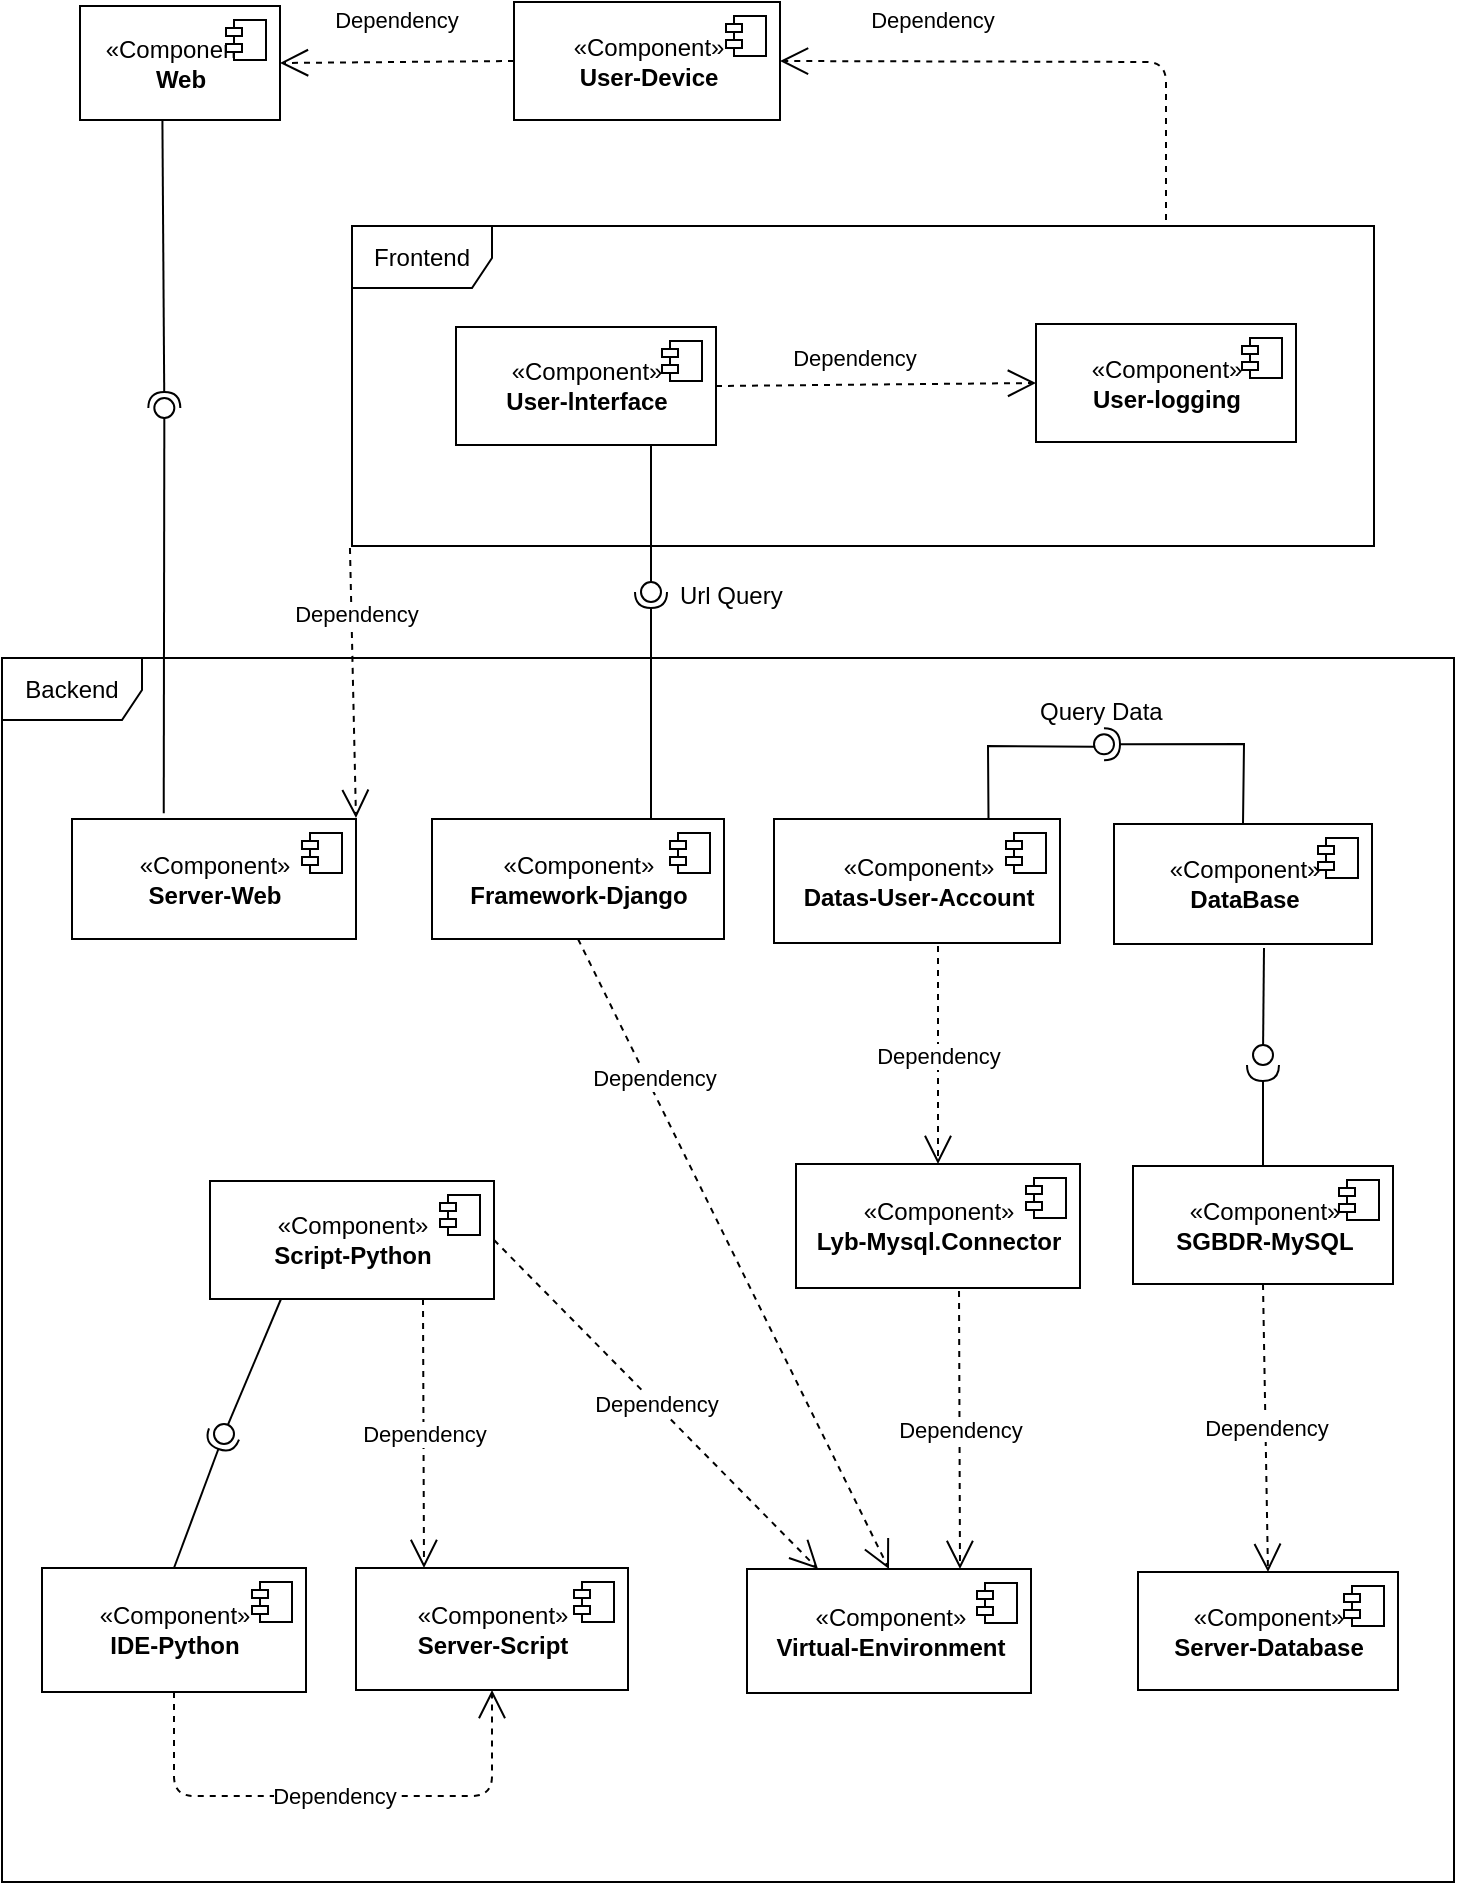 <mxfile version="11.3.0" type="device" pages="1"><diagram id="8OV5PQtQgeTZnfERnVeJ" name="Page-1"><mxGraphModel dx="1261" dy="720" grid="1" gridSize="10" guides="1" tooltips="1" connect="1" arrows="1" fold="1" page="1" pageScale="1" pageWidth="827" pageHeight="1169" math="0" shadow="0"><root><mxCell id="0"/><mxCell id="1" parent="0"/><mxCell id="yL_5sahmSCTWwst3VABp-91" value="Backend" style="shape=umlFrame;whiteSpace=wrap;html=1;width=70;height=31;" vertex="1" parent="1"><mxGeometry x="54" y="487" width="726" height="612" as="geometry"/></mxCell><mxCell id="yL_5sahmSCTWwst3VABp-3" value="«Component»&lt;br&gt;&lt;b&gt;Server-Script&lt;/b&gt;" style="html=1;" vertex="1" parent="1"><mxGeometry x="231" y="942" width="136" height="61" as="geometry"/></mxCell><mxCell id="yL_5sahmSCTWwst3VABp-4" value="" style="shape=component;jettyWidth=8;jettyHeight=4;" vertex="1" parent="yL_5sahmSCTWwst3VABp-3"><mxGeometry x="1" width="20" height="20" relative="1" as="geometry"><mxPoint x="-27" y="7" as="offset"/></mxGeometry></mxCell><mxCell id="oJ0lUibRljGn7WExuwbf-69" value="Frontend" style="shape=umlFrame;whiteSpace=wrap;html=1;width=70;height=31;" parent="1" vertex="1"><mxGeometry x="229" y="271" width="511" height="160" as="geometry"/></mxCell><mxCell id="oJ0lUibRljGn7WExuwbf-10" value="" style="rounded=0;orthogonalLoop=1;jettySize=auto;html=1;endArrow=none;endFill=0;" parent="1" target="oJ0lUibRljGn7WExuwbf-12" edge="1"><mxGeometry relative="1" as="geometry"><mxPoint x="685" y="632" as="sourcePoint"/><Array as="points"/></mxGeometry></mxCell><mxCell id="oJ0lUibRljGn7WExuwbf-22" value="«Component»&lt;br&gt;&lt;b&gt;Server-Web&lt;/b&gt;" style="html=1;" parent="1" vertex="1"><mxGeometry x="89" y="567.5" width="142" height="60" as="geometry"/></mxCell><mxCell id="oJ0lUibRljGn7WExuwbf-23" value="" style="shape=component;jettyWidth=8;jettyHeight=4;" parent="oJ0lUibRljGn7WExuwbf-22" vertex="1"><mxGeometry x="1" width="20" height="20" relative="1" as="geometry"><mxPoint x="-27" y="7" as="offset"/></mxGeometry></mxCell><mxCell id="oJ0lUibRljGn7WExuwbf-28" value="«Component»&lt;br&gt;&lt;b&gt;Lyb-Mysql.Connector&lt;/b&gt;" style="html=1;" parent="1" vertex="1"><mxGeometry x="451" y="740" width="142" height="62" as="geometry"/></mxCell><mxCell id="oJ0lUibRljGn7WExuwbf-29" value="" style="shape=component;jettyWidth=8;jettyHeight=4;" parent="oJ0lUibRljGn7WExuwbf-28" vertex="1"><mxGeometry x="1" width="20" height="20" relative="1" as="geometry"><mxPoint x="-27" y="7" as="offset"/></mxGeometry></mxCell><mxCell id="oJ0lUibRljGn7WExuwbf-12" value="" style="ellipse;whiteSpace=wrap;html=1;fontFamily=Helvetica;fontSize=12;fontColor=#000000;align=center;strokeColor=#000000;fillColor=#ffffff;points=[];aspect=fixed;resizable=0;" parent="1" vertex="1"><mxGeometry x="679.5" y="680.5" width="10" height="10" as="geometry"/></mxCell><mxCell id="oJ0lUibRljGn7WExuwbf-33" value="" style="rounded=0;orthogonalLoop=1;jettySize=auto;html=1;endArrow=halfCircle;endFill=0;endSize=6;strokeWidth=1;exitX=0.5;exitY=0;exitDx=0;exitDy=0;" parent="1" source="yL_5sahmSCTWwst3VABp-12" target="oJ0lUibRljGn7WExuwbf-12" edge="1"><mxGeometry relative="1" as="geometry"><mxPoint x="520.5" y="724.5" as="sourcePoint"/><mxPoint x="571.104" y="652.081" as="targetPoint"/></mxGeometry></mxCell><mxCell id="oJ0lUibRljGn7WExuwbf-35" value="«Component»&lt;br&gt;&lt;b&gt;User-Device&lt;/b&gt;" style="html=1;" parent="1" vertex="1"><mxGeometry x="310" y="159" width="133" height="59" as="geometry"/></mxCell><mxCell id="oJ0lUibRljGn7WExuwbf-36" value="" style="shape=component;jettyWidth=8;jettyHeight=4;" parent="oJ0lUibRljGn7WExuwbf-35" vertex="1"><mxGeometry x="1" width="20" height="20" relative="1" as="geometry"><mxPoint x="-27" y="7" as="offset"/></mxGeometry></mxCell><mxCell id="oJ0lUibRljGn7WExuwbf-37" value="«Component»&lt;br&gt;&lt;b&gt;Web&lt;/b&gt;" style="html=1;" parent="1" vertex="1"><mxGeometry x="93" y="161" width="100" height="57" as="geometry"/></mxCell><mxCell id="oJ0lUibRljGn7WExuwbf-38" value="" style="shape=component;jettyWidth=8;jettyHeight=4;" parent="oJ0lUibRljGn7WExuwbf-37" vertex="1"><mxGeometry x="1" width="20" height="20" relative="1" as="geometry"><mxPoint x="-27" y="7" as="offset"/></mxGeometry></mxCell><mxCell id="oJ0lUibRljGn7WExuwbf-41" value="Query Data" style="text;html=1;resizable=0;points=[];autosize=1;align=left;verticalAlign=top;spacingTop=-4;" parent="1" vertex="1"><mxGeometry x="570.5" y="504" width="80" height="20" as="geometry"/></mxCell><mxCell id="oJ0lUibRljGn7WExuwbf-58" value="Url Query" style="text;html=1;resizable=0;points=[];autosize=1;align=left;verticalAlign=top;spacingTop=-4;" parent="1" vertex="1"><mxGeometry x="390.5" y="446" width="70" height="20" as="geometry"/></mxCell><mxCell id="oJ0lUibRljGn7WExuwbf-61" value="" style="rounded=0;orthogonalLoop=1;jettySize=auto;html=1;endArrow=none;endFill=0;exitX=0.323;exitY=-0.048;exitDx=0;exitDy=0;exitPerimeter=0;" parent="1" source="oJ0lUibRljGn7WExuwbf-22" target="oJ0lUibRljGn7WExuwbf-63" edge="1"><mxGeometry relative="1" as="geometry"><mxPoint x="678.165" y="456.259" as="sourcePoint"/></mxGeometry></mxCell><mxCell id="oJ0lUibRljGn7WExuwbf-62" value="" style="rounded=0;orthogonalLoop=1;jettySize=auto;html=1;endArrow=halfCircle;endFill=0;entryX=0.5;entryY=0.5;entryDx=0;entryDy=0;endSize=6;strokeWidth=1;exitX=0.412;exitY=0.992;exitDx=0;exitDy=0;exitPerimeter=0;" parent="1" source="oJ0lUibRljGn7WExuwbf-37" target="oJ0lUibRljGn7WExuwbf-63" edge="1"><mxGeometry relative="1" as="geometry"><mxPoint x="558.165" y="617" as="sourcePoint"/></mxGeometry></mxCell><mxCell id="oJ0lUibRljGn7WExuwbf-63" value="" style="ellipse;whiteSpace=wrap;html=1;fontFamily=Helvetica;fontSize=12;fontColor=#000000;align=center;strokeColor=#000000;fillColor=#ffffff;points=[];aspect=fixed;resizable=0;" parent="1" vertex="1"><mxGeometry x="130.165" y="357" width="10" height="10" as="geometry"/></mxCell><mxCell id="yL_5sahmSCTWwst3VABp-1" value="«Component»&lt;br&gt;&lt;b&gt;User-logging&lt;/b&gt;" style="html=1;" vertex="1" parent="1"><mxGeometry x="571" y="320" width="130" height="59" as="geometry"/></mxCell><mxCell id="yL_5sahmSCTWwst3VABp-2" value="" style="shape=component;jettyWidth=8;jettyHeight=4;" vertex="1" parent="yL_5sahmSCTWwst3VABp-1"><mxGeometry x="1" width="20" height="20" relative="1" as="geometry"><mxPoint x="-27" y="7" as="offset"/></mxGeometry></mxCell><mxCell id="yL_5sahmSCTWwst3VABp-5" value="«Component»&lt;br&gt;&lt;b&gt;Datas-User-Account&lt;/b&gt;" style="html=1;" vertex="1" parent="1"><mxGeometry x="440" y="567.5" width="143" height="62" as="geometry"/></mxCell><mxCell id="yL_5sahmSCTWwst3VABp-6" value="" style="shape=component;jettyWidth=8;jettyHeight=4;" vertex="1" parent="yL_5sahmSCTWwst3VABp-5"><mxGeometry x="1" width="20" height="20" relative="1" as="geometry"><mxPoint x="-27" y="7" as="offset"/></mxGeometry></mxCell><mxCell id="yL_5sahmSCTWwst3VABp-7" value="«Component»&lt;br&gt;&lt;b&gt;Server-Database&lt;/b&gt;" style="html=1;" vertex="1" parent="1"><mxGeometry x="622" y="944" width="130" height="59" as="geometry"/></mxCell><mxCell id="yL_5sahmSCTWwst3VABp-8" value="" style="shape=component;jettyWidth=8;jettyHeight=4;" vertex="1" parent="yL_5sahmSCTWwst3VABp-7"><mxGeometry x="1" width="20" height="20" relative="1" as="geometry"><mxPoint x="-27" y="7" as="offset"/></mxGeometry></mxCell><mxCell id="yL_5sahmSCTWwst3VABp-9" value="«Component»&lt;br&gt;&lt;b&gt;User-lnterface&lt;/b&gt;" style="html=1;" vertex="1" parent="1"><mxGeometry x="281" y="321.5" width="130" height="59" as="geometry"/></mxCell><mxCell id="yL_5sahmSCTWwst3VABp-10" value="" style="shape=component;jettyWidth=8;jettyHeight=4;" vertex="1" parent="yL_5sahmSCTWwst3VABp-9"><mxGeometry x="1" width="20" height="20" relative="1" as="geometry"><mxPoint x="-27" y="7" as="offset"/></mxGeometry></mxCell><mxCell id="yL_5sahmSCTWwst3VABp-12" value="«Component»&lt;br&gt;&lt;b&gt;SGBDR-MySQL&lt;/b&gt;" style="html=1;" vertex="1" parent="1"><mxGeometry x="619.5" y="741" width="130" height="59" as="geometry"/></mxCell><mxCell id="yL_5sahmSCTWwst3VABp-13" value="" style="shape=component;jettyWidth=8;jettyHeight=4;" vertex="1" parent="yL_5sahmSCTWwst3VABp-12"><mxGeometry x="1" width="20" height="20" relative="1" as="geometry"><mxPoint x="-27" y="7" as="offset"/></mxGeometry></mxCell><mxCell id="oJ0lUibRljGn7WExuwbf-24" value="«Component»&lt;br&gt;&lt;b&gt;Script-Python&lt;/b&gt;" style="html=1;" parent="1" vertex="1"><mxGeometry x="158" y="748.5" width="142" height="59" as="geometry"/></mxCell><mxCell id="oJ0lUibRljGn7WExuwbf-25" value="" style="shape=component;jettyWidth=8;jettyHeight=4;" parent="oJ0lUibRljGn7WExuwbf-24" vertex="1"><mxGeometry x="1" width="20" height="20" relative="1" as="geometry"><mxPoint x="-27" y="7" as="offset"/></mxGeometry></mxCell><mxCell id="yL_5sahmSCTWwst3VABp-19" value="Dependency" style="endArrow=open;endSize=12;dashed=1;html=1;entryX=0.25;entryY=0;entryDx=0;entryDy=0;exitX=0.75;exitY=1;exitDx=0;exitDy=0;" edge="1" parent="1" source="oJ0lUibRljGn7WExuwbf-24" target="yL_5sahmSCTWwst3VABp-3"><mxGeometry width="160" relative="1" as="geometry"><mxPoint x="12" y="1026" as="sourcePoint"/><mxPoint x="172" y="1026" as="targetPoint"/></mxGeometry></mxCell><mxCell id="yL_5sahmSCTWwst3VABp-22" value="«Component»&lt;br&gt;&lt;b&gt;Framework-Django&lt;/b&gt;" style="html=1;" vertex="1" parent="1"><mxGeometry x="269" y="567.5" width="146" height="60" as="geometry"/></mxCell><mxCell id="yL_5sahmSCTWwst3VABp-23" value="" style="shape=component;jettyWidth=8;jettyHeight=4;" vertex="1" parent="yL_5sahmSCTWwst3VABp-22"><mxGeometry x="1" width="20" height="20" relative="1" as="geometry"><mxPoint x="-27" y="7" as="offset"/></mxGeometry></mxCell><mxCell id="yL_5sahmSCTWwst3VABp-24" value="«Component»&lt;br&gt;&lt;b&gt;IDE-Python&lt;/b&gt;" style="html=1;" vertex="1" parent="1"><mxGeometry x="74" y="942" width="132" height="62" as="geometry"/></mxCell><mxCell id="yL_5sahmSCTWwst3VABp-25" value="" style="shape=component;jettyWidth=8;jettyHeight=4;" vertex="1" parent="yL_5sahmSCTWwst3VABp-24"><mxGeometry x="1" width="20" height="20" relative="1" as="geometry"><mxPoint x="-27" y="7" as="offset"/></mxGeometry></mxCell><mxCell id="yL_5sahmSCTWwst3VABp-26" value="«Component»&lt;br&gt;&lt;b&gt;Virtual-Environment&lt;/b&gt;" style="html=1;" vertex="1" parent="1"><mxGeometry x="426.5" y="942.5" width="142" height="62" as="geometry"/></mxCell><mxCell id="yL_5sahmSCTWwst3VABp-27" value="" style="shape=component;jettyWidth=8;jettyHeight=4;" vertex="1" parent="yL_5sahmSCTWwst3VABp-26"><mxGeometry x="1" width="20" height="20" relative="1" as="geometry"><mxPoint x="-27" y="7" as="offset"/></mxGeometry></mxCell><mxCell id="yL_5sahmSCTWwst3VABp-29" value="Dependency" style="endArrow=open;endSize=12;dashed=1;html=1;exitX=0.5;exitY=1;exitDx=0;exitDy=0;entryX=0.5;entryY=0;entryDx=0;entryDy=0;" edge="1" parent="1" source="yL_5sahmSCTWwst3VABp-22" target="yL_5sahmSCTWwst3VABp-26"><mxGeometry x="-0.549" y="3" width="160" relative="1" as="geometry"><mxPoint x="262" y="844" as="sourcePoint"/><mxPoint x="142" y="819" as="targetPoint"/><mxPoint as="offset"/></mxGeometry></mxCell><mxCell id="yL_5sahmSCTWwst3VABp-30" value="" style="rounded=0;orthogonalLoop=1;jettySize=auto;html=1;endArrow=none;endFill=0;exitX=0.25;exitY=1;exitDx=0;exitDy=0;" edge="1" target="yL_5sahmSCTWwst3VABp-32" parent="1" source="oJ0lUibRljGn7WExuwbf-24"><mxGeometry relative="1" as="geometry"><mxPoint x="-28" y="1041" as="sourcePoint"/></mxGeometry></mxCell><mxCell id="yL_5sahmSCTWwst3VABp-31" value="" style="rounded=0;orthogonalLoop=1;jettySize=auto;html=1;endArrow=halfCircle;endFill=0;entryX=0.5;entryY=0.5;entryDx=0;entryDy=0;endSize=6;strokeWidth=1;exitX=0.5;exitY=0;exitDx=0;exitDy=0;" edge="1" target="yL_5sahmSCTWwst3VABp-32" parent="1" source="yL_5sahmSCTWwst3VABp-24"><mxGeometry relative="1" as="geometry"><mxPoint x="12" y="1041" as="sourcePoint"/></mxGeometry></mxCell><mxCell id="yL_5sahmSCTWwst3VABp-32" value="" style="ellipse;whiteSpace=wrap;html=1;fontFamily=Helvetica;fontSize=12;fontColor=#000000;align=center;strokeColor=#000000;fillColor=#ffffff;points=[];aspect=fixed;resizable=0;" vertex="1" parent="1"><mxGeometry x="160" y="870" width="10" height="10" as="geometry"/></mxCell><mxCell id="yL_5sahmSCTWwst3VABp-36" value="Dependency" style="endArrow=open;endSize=12;dashed=1;html=1;entryX=0.5;entryY=1;entryDx=0;entryDy=0;exitX=0.5;exitY=1;exitDx=0;exitDy=0;" edge="1" parent="1" source="yL_5sahmSCTWwst3VABp-24" target="yL_5sahmSCTWwst3VABp-3"><mxGeometry width="160" relative="1" as="geometry"><mxPoint x="297.5" y="844" as="sourcePoint"/><mxPoint x="322" y="956" as="targetPoint"/><Array as="points"><mxPoint x="140" y="1056"/><mxPoint x="299" y="1056"/></Array></mxGeometry></mxCell><mxCell id="yL_5sahmSCTWwst3VABp-40" value="Dependency" style="endArrow=open;endSize=12;dashed=1;html=1;entryX=0.25;entryY=0;entryDx=0;entryDy=0;exitX=1;exitY=0.5;exitDx=0;exitDy=0;" edge="1" parent="1" source="oJ0lUibRljGn7WExuwbf-24" target="yL_5sahmSCTWwst3VABp-26"><mxGeometry width="160" relative="1" as="geometry"><mxPoint x="287.5" y="858" as="sourcePoint"/><mxPoint x="329" y="1006" as="targetPoint"/></mxGeometry></mxCell><mxCell id="yL_5sahmSCTWwst3VABp-42" value="Dependency" style="endArrow=open;endSize=12;dashed=1;html=1;exitX=0.574;exitY=1.024;exitDx=0;exitDy=0;entryX=0.75;entryY=0;entryDx=0;entryDy=0;exitPerimeter=0;" edge="1" parent="1" source="oJ0lUibRljGn7WExuwbf-28" target="yL_5sahmSCTWwst3VABp-26"><mxGeometry width="160" relative="1" as="geometry"><mxPoint x="425.0" y="753.5" as="sourcePoint"/><mxPoint x="487.5" y="986" as="targetPoint"/></mxGeometry></mxCell><mxCell id="yL_5sahmSCTWwst3VABp-48" value="«Component»&lt;br&gt;&lt;b&gt;DataBase&lt;/b&gt;" style="html=1;" vertex="1" parent="1"><mxGeometry x="610" y="570" width="129" height="60" as="geometry"/></mxCell><mxCell id="yL_5sahmSCTWwst3VABp-49" value="" style="shape=component;jettyWidth=8;jettyHeight=4;" vertex="1" parent="yL_5sahmSCTWwst3VABp-48"><mxGeometry x="1" width="20" height="20" relative="1" as="geometry"><mxPoint x="-27" y="7" as="offset"/></mxGeometry></mxCell><mxCell id="yL_5sahmSCTWwst3VABp-50" value="Dependency" style="endArrow=open;endSize=12;dashed=1;html=1;exitX=0.5;exitY=1;exitDx=0;exitDy=0;entryX=0.5;entryY=0;entryDx=0;entryDy=0;" edge="1" parent="1" source="yL_5sahmSCTWwst3VABp-12" target="yL_5sahmSCTWwst3VABp-7"><mxGeometry width="160" relative="1" as="geometry"><mxPoint x="562" y="784.5" as="sourcePoint"/><mxPoint x="570.5" y="955.0" as="targetPoint"/></mxGeometry></mxCell><mxCell id="yL_5sahmSCTWwst3VABp-58" value="" style="rounded=0;orthogonalLoop=1;jettySize=auto;html=1;endArrow=none;endFill=0;exitX=0.75;exitY=1;exitDx=0;exitDy=0;" edge="1" target="yL_5sahmSCTWwst3VABp-60" parent="1" source="yL_5sahmSCTWwst3VABp-9"><mxGeometry relative="1" as="geometry"><mxPoint x="358" y="578.505" as="sourcePoint"/></mxGeometry></mxCell><mxCell id="yL_5sahmSCTWwst3VABp-59" value="" style="rounded=0;orthogonalLoop=1;jettySize=auto;html=1;endArrow=halfCircle;endFill=0;entryX=0.5;entryY=0.5;entryDx=0;entryDy=0;endSize=6;strokeWidth=1;exitX=0.75;exitY=0;exitDx=0;exitDy=0;" edge="1" target="yL_5sahmSCTWwst3VABp-60" parent="1" source="yL_5sahmSCTWwst3VABp-22"><mxGeometry relative="1" as="geometry"><mxPoint x="398" y="417.505" as="sourcePoint"/></mxGeometry></mxCell><mxCell id="yL_5sahmSCTWwst3VABp-60" value="" style="ellipse;whiteSpace=wrap;html=1;fontFamily=Helvetica;fontSize=12;fontColor=#000000;align=center;strokeColor=#000000;fillColor=#ffffff;points=[];aspect=fixed;resizable=0;" vertex="1" parent="1"><mxGeometry x="373.5" y="449.005" width="10" height="10" as="geometry"/></mxCell><mxCell id="yL_5sahmSCTWwst3VABp-63" value="" style="rounded=0;orthogonalLoop=1;jettySize=auto;html=1;endArrow=none;endFill=0;exitX=0.75;exitY=0;exitDx=0;exitDy=0;entryX=0.048;entryY=0.622;entryDx=0;entryDy=0;entryPerimeter=0;" edge="1" target="yL_5sahmSCTWwst3VABp-65" parent="1" source="yL_5sahmSCTWwst3VABp-5"><mxGeometry relative="1" as="geometry"><mxPoint x="1087" y="25.658" as="sourcePoint"/><mxPoint x="600" y="512" as="targetPoint"/><Array as="points"><mxPoint x="547" y="531"/></Array></mxGeometry></mxCell><mxCell id="yL_5sahmSCTWwst3VABp-64" value="" style="rounded=0;orthogonalLoop=1;jettySize=auto;html=1;endArrow=halfCircle;endFill=0;entryX=0.5;entryY=0.5;entryDx=0;entryDy=0;endSize=6;strokeWidth=1;exitX=0.5;exitY=0;exitDx=0;exitDy=0;" edge="1" target="yL_5sahmSCTWwst3VABp-65" parent="1" source="yL_5sahmSCTWwst3VABp-48"><mxGeometry relative="1" as="geometry"><mxPoint x="1087" y="-56.842" as="sourcePoint"/><Array as="points"><mxPoint x="675" y="530"/></Array></mxGeometry></mxCell><mxCell id="yL_5sahmSCTWwst3VABp-65" value="" style="ellipse;whiteSpace=wrap;html=1;fontFamily=Helvetica;fontSize=12;fontColor=#000000;align=center;strokeColor=#000000;fillColor=#ffffff;points=[];aspect=fixed;resizable=0;" vertex="1" parent="1"><mxGeometry x="600" y="525.158" width="10" height="10" as="geometry"/></mxCell><mxCell id="yL_5sahmSCTWwst3VABp-67" value="Dependency" style="endArrow=open;endSize=12;dashed=1;html=1;entryX=1;entryY=0.5;entryDx=0;entryDy=0;" edge="1" parent="1" target="oJ0lUibRljGn7WExuwbf-35"><mxGeometry x="0.443" y="-21" width="160" relative="1" as="geometry"><mxPoint x="636" y="268" as="sourcePoint"/><mxPoint x="228" y="227" as="targetPoint"/><Array as="points"><mxPoint x="636" y="189"/></Array><mxPoint as="offset"/></mxGeometry></mxCell><mxCell id="yL_5sahmSCTWwst3VABp-77" value="Dependency" style="endArrow=open;endSize=12;dashed=1;html=1;exitX=0;exitY=0.5;exitDx=0;exitDy=0;entryX=1;entryY=0.5;entryDx=0;entryDy=0;" edge="1" parent="1" source="oJ0lUibRljGn7WExuwbf-35" target="oJ0lUibRljGn7WExuwbf-37"><mxGeometry x="0.006" y="-21" width="160" relative="1" as="geometry"><mxPoint x="40" y="1278" as="sourcePoint"/><mxPoint x="200" y="1278" as="targetPoint"/><mxPoint as="offset"/></mxGeometry></mxCell><mxCell id="yL_5sahmSCTWwst3VABp-78" value="Dependency" style="endArrow=open;endSize=12;dashed=1;html=1;exitX=-0.002;exitY=1.006;exitDx=0;exitDy=0;exitPerimeter=0;" edge="1" parent="1" source="oJ0lUibRljGn7WExuwbf-69"><mxGeometry x="-0.508" y="2" width="160" relative="1" as="geometry"><mxPoint x="352" y="578.5" as="sourcePoint"/><mxPoint x="231" y="567" as="targetPoint"/><mxPoint as="offset"/></mxGeometry></mxCell><mxCell id="yL_5sahmSCTWwst3VABp-86" value="Dependency" style="endArrow=open;endSize=12;dashed=1;html=1;entryX=0.5;entryY=0;entryDx=0;entryDy=0;" edge="1" parent="1" target="oJ0lUibRljGn7WExuwbf-28"><mxGeometry width="160" relative="1" as="geometry"><mxPoint x="522" y="631" as="sourcePoint"/><mxPoint x="543" y="952.5" as="targetPoint"/></mxGeometry></mxCell><mxCell id="yL_5sahmSCTWwst3VABp-100" value="Dependency" style="endArrow=open;endSize=12;dashed=1;html=1;exitX=1;exitY=0.5;exitDx=0;exitDy=0;entryX=0;entryY=0.5;entryDx=0;entryDy=0;" edge="1" parent="1" source="yL_5sahmSCTWwst3VABp-9" target="yL_5sahmSCTWwst3VABp-1"><mxGeometry x="-0.136" y="13" width="160" relative="1" as="geometry"><mxPoint x="237.978" y="441.96" as="sourcePoint"/><mxPoint x="241" y="577" as="targetPoint"/><mxPoint as="offset"/></mxGeometry></mxCell></root></mxGraphModel></diagram></mxfile>